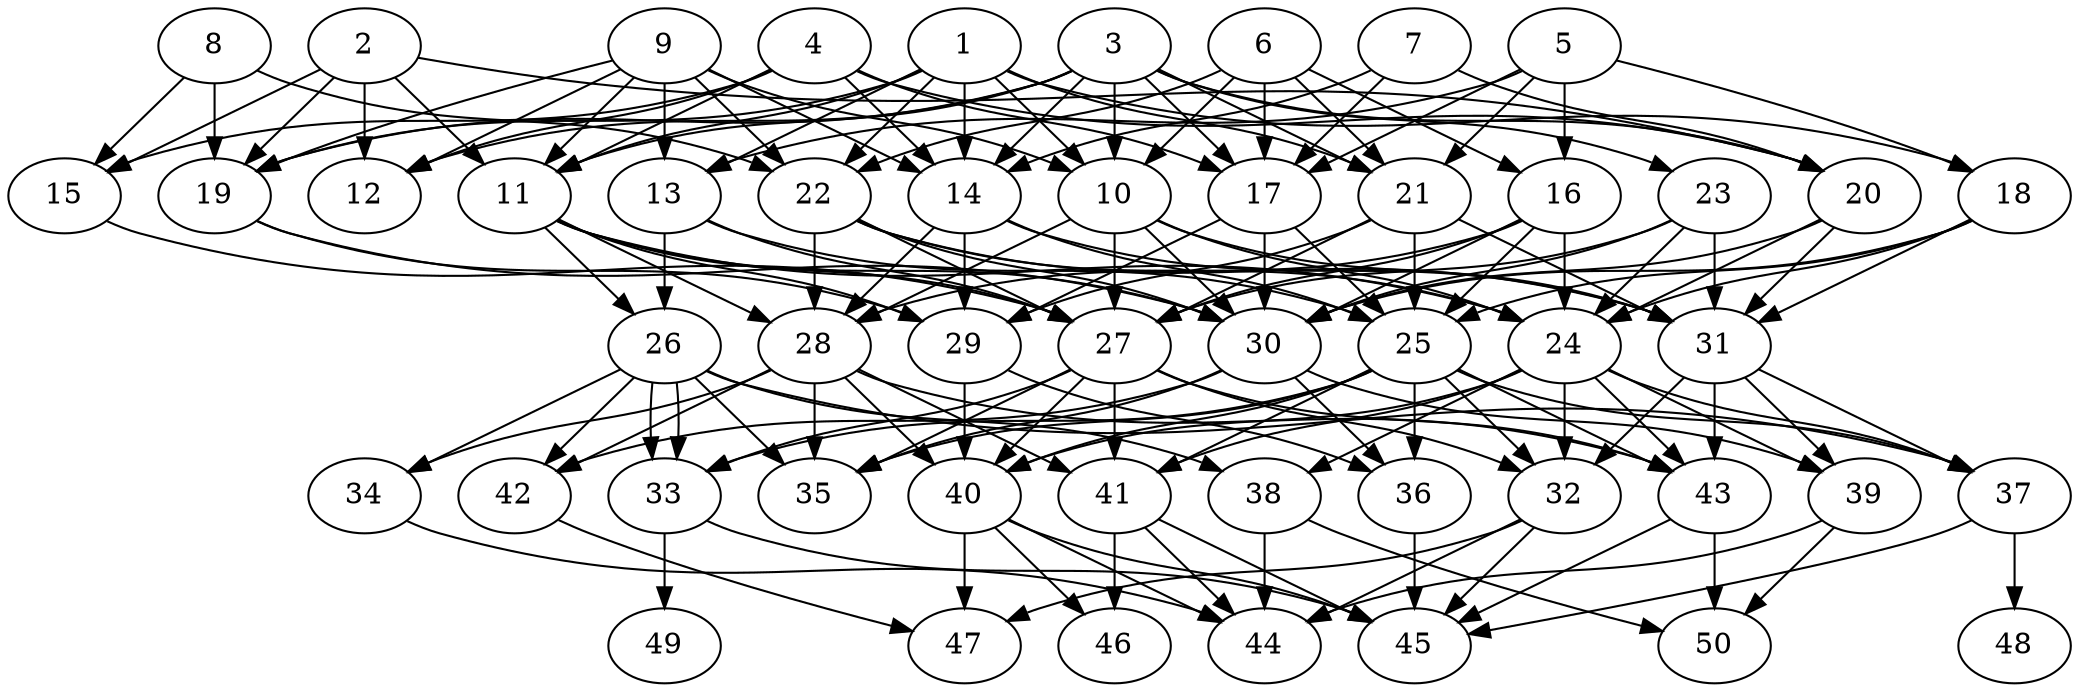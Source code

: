 // DAG automatically generated by daggen at Tue Aug  6 16:32:29 2019
// ./daggen --dot -n 50 --ccr 0.3 --fat 0.6 --regular 0.5 --density 0.6 --mindata 5242880 --maxdata 52428800 
digraph G {
  1 [size="148370773", alpha="0.19", expect_size="44511232"] 
  1 -> 10 [size ="44511232"]
  1 -> 11 [size ="44511232"]
  1 -> 13 [size ="44511232"]
  1 -> 14 [size ="44511232"]
  1 -> 18 [size ="44511232"]
  1 -> 19 [size ="44511232"]
  1 -> 21 [size ="44511232"]
  1 -> 22 [size ="44511232"]
  2 [size="83200000", alpha="0.16", expect_size="24960000"] 
  2 -> 11 [size ="24960000"]
  2 -> 12 [size ="24960000"]
  2 -> 15 [size ="24960000"]
  2 -> 19 [size ="24960000"]
  2 -> 20 [size ="24960000"]
  3 [size="27293013", alpha="0.10", expect_size="8187904"] 
  3 -> 10 [size ="8187904"]
  3 -> 11 [size ="8187904"]
  3 -> 12 [size ="8187904"]
  3 -> 14 [size ="8187904"]
  3 -> 17 [size ="8187904"]
  3 -> 19 [size ="8187904"]
  3 -> 20 [size ="8187904"]
  3 -> 21 [size ="8187904"]
  3 -> 23 [size ="8187904"]
  4 [size="146452480", alpha="0.18", expect_size="43935744"] 
  4 -> 11 [size ="43935744"]
  4 -> 12 [size ="43935744"]
  4 -> 14 [size ="43935744"]
  4 -> 15 [size ="43935744"]
  4 -> 17 [size ="43935744"]
  4 -> 20 [size ="43935744"]
  5 [size="118155947", alpha="0.05", expect_size="35446784"] 
  5 -> 13 [size ="35446784"]
  5 -> 16 [size ="35446784"]
  5 -> 17 [size ="35446784"]
  5 -> 18 [size ="35446784"]
  5 -> 21 [size ="35446784"]
  6 [size="35642027", alpha="0.10", expect_size="10692608"] 
  6 -> 10 [size ="10692608"]
  6 -> 16 [size ="10692608"]
  6 -> 17 [size ="10692608"]
  6 -> 21 [size ="10692608"]
  6 -> 22 [size ="10692608"]
  7 [size="101618347", alpha="0.13", expect_size="30485504"] 
  7 -> 14 [size ="30485504"]
  7 -> 17 [size ="30485504"]
  7 -> 20 [size ="30485504"]
  8 [size="36860587", alpha="0.10", expect_size="11058176"] 
  8 -> 15 [size ="11058176"]
  8 -> 19 [size ="11058176"]
  8 -> 22 [size ="11058176"]
  9 [size="104881493", alpha="0.20", expect_size="31464448"] 
  9 -> 10 [size ="31464448"]
  9 -> 11 [size ="31464448"]
  9 -> 12 [size ="31464448"]
  9 -> 13 [size ="31464448"]
  9 -> 14 [size ="31464448"]
  9 -> 19 [size ="31464448"]
  9 -> 22 [size ="31464448"]
  10 [size="97054720", alpha="0.14", expect_size="29116416"] 
  10 -> 24 [size ="29116416"]
  10 -> 27 [size ="29116416"]
  10 -> 28 [size ="29116416"]
  10 -> 30 [size ="29116416"]
  10 -> 31 [size ="29116416"]
  11 [size="19104427", alpha="0.16", expect_size="5731328"] 
  11 -> 24 [size ="5731328"]
  11 -> 26 [size ="5731328"]
  11 -> 27 [size ="5731328"]
  11 -> 28 [size ="5731328"]
  11 -> 29 [size ="5731328"]
  11 -> 30 [size ="5731328"]
  12 [size="169663147", alpha="0.17", expect_size="50898944"] 
  13 [size="139509760", alpha="0.08", expect_size="41852928"] 
  13 -> 25 [size ="41852928"]
  13 -> 26 [size ="41852928"]
  13 -> 27 [size ="41852928"]
  14 [size="61672107", alpha="0.07", expect_size="18501632"] 
  14 -> 25 [size ="18501632"]
  14 -> 28 [size ="18501632"]
  14 -> 29 [size ="18501632"]
  14 -> 31 [size ="18501632"]
  15 [size="44141227", alpha="0.09", expect_size="13242368"] 
  15 -> 27 [size ="13242368"]
  16 [size="86002347", alpha="0.09", expect_size="25800704"] 
  16 -> 24 [size ="25800704"]
  16 -> 25 [size ="25800704"]
  16 -> 27 [size ="25800704"]
  16 -> 28 [size ="25800704"]
  16 -> 30 [size ="25800704"]
  17 [size="163840000", alpha="0.10", expect_size="49152000"] 
  17 -> 25 [size ="49152000"]
  17 -> 29 [size ="49152000"]
  17 -> 30 [size ="49152000"]
  18 [size="106161493", alpha="0.00", expect_size="31848448"] 
  18 -> 24 [size ="31848448"]
  18 -> 25 [size ="31848448"]
  18 -> 30 [size ="31848448"]
  18 -> 31 [size ="31848448"]
  19 [size="27415893", alpha="0.05", expect_size="8224768"] 
  19 -> 29 [size ="8224768"]
  19 -> 30 [size ="8224768"]
  20 [size="26463573", alpha="0.15", expect_size="7939072"] 
  20 -> 24 [size ="7939072"]
  20 -> 30 [size ="7939072"]
  20 -> 31 [size ="7939072"]
  21 [size="137577813", alpha="0.03", expect_size="41273344"] 
  21 -> 25 [size ="41273344"]
  21 -> 27 [size ="41273344"]
  21 -> 29 [size ="41273344"]
  21 -> 31 [size ="41273344"]
  22 [size="108796587", alpha="0.19", expect_size="32638976"] 
  22 -> 24 [size ="32638976"]
  22 -> 27 [size ="32638976"]
  22 -> 28 [size ="32638976"]
  22 -> 30 [size ="32638976"]
  22 -> 31 [size ="32638976"]
  23 [size="87941120", alpha="0.16", expect_size="26382336"] 
  23 -> 24 [size ="26382336"]
  23 -> 27 [size ="26382336"]
  23 -> 30 [size ="26382336"]
  23 -> 31 [size ="26382336"]
  24 [size="148439040", alpha="0.09", expect_size="44531712"] 
  24 -> 32 [size ="44531712"]
  24 -> 37 [size ="44531712"]
  24 -> 38 [size ="44531712"]
  24 -> 39 [size ="44531712"]
  24 -> 40 [size ="44531712"]
  24 -> 41 [size ="44531712"]
  24 -> 43 [size ="44531712"]
  25 [size="49902933", alpha="0.15", expect_size="14970880"] 
  25 -> 32 [size ="14970880"]
  25 -> 33 [size ="14970880"]
  25 -> 35 [size ="14970880"]
  25 -> 36 [size ="14970880"]
  25 -> 37 [size ="14970880"]
  25 -> 40 [size ="14970880"]
  25 -> 41 [size ="14970880"]
  25 -> 43 [size ="14970880"]
  26 [size="117196800", alpha="0.04", expect_size="35159040"] 
  26 -> 33 [size ="35159040"]
  26 -> 33 [size ="35159040"]
  26 -> 34 [size ="35159040"]
  26 -> 35 [size ="35159040"]
  26 -> 37 [size ="35159040"]
  26 -> 38 [size ="35159040"]
  26 -> 42 [size ="35159040"]
  27 [size="28289707", alpha="0.03", expect_size="8486912"] 
  27 -> 32 [size ="8486912"]
  27 -> 33 [size ="8486912"]
  27 -> 35 [size ="8486912"]
  27 -> 40 [size ="8486912"]
  27 -> 41 [size ="8486912"]
  27 -> 43 [size ="8486912"]
  28 [size="105181867", alpha="0.05", expect_size="31554560"] 
  28 -> 34 [size ="31554560"]
  28 -> 35 [size ="31554560"]
  28 -> 40 [size ="31554560"]
  28 -> 41 [size ="31554560"]
  28 -> 42 [size ="31554560"]
  28 -> 43 [size ="31554560"]
  29 [size="108407467", alpha="0.18", expect_size="32522240"] 
  29 -> 36 [size ="32522240"]
  29 -> 40 [size ="32522240"]
  30 [size="144981333", alpha="0.01", expect_size="43494400"] 
  30 -> 35 [size ="43494400"]
  30 -> 36 [size ="43494400"]
  30 -> 39 [size ="43494400"]
  30 -> 42 [size ="43494400"]
  31 [size="109260800", alpha="0.04", expect_size="32778240"] 
  31 -> 32 [size ="32778240"]
  31 -> 37 [size ="32778240"]
  31 -> 39 [size ="32778240"]
  31 -> 43 [size ="32778240"]
  32 [size="132143787", alpha="0.07", expect_size="39643136"] 
  32 -> 44 [size ="39643136"]
  32 -> 45 [size ="39643136"]
  32 -> 47 [size ="39643136"]
  33 [size="122071040", alpha="0.05", expect_size="36621312"] 
  33 -> 45 [size ="36621312"]
  33 -> 49 [size ="36621312"]
  34 [size="88859307", alpha="0.08", expect_size="26657792"] 
  34 -> 44 [size ="26657792"]
  35 [size="161491627", alpha="0.15", expect_size="48447488"] 
  36 [size="126078293", alpha="0.11", expect_size="37823488"] 
  36 -> 45 [size ="37823488"]
  37 [size="158068053", alpha="0.06", expect_size="47420416"] 
  37 -> 45 [size ="47420416"]
  37 -> 48 [size ="47420416"]
  38 [size="27033600", alpha="0.11", expect_size="8110080"] 
  38 -> 44 [size ="8110080"]
  38 -> 50 [size ="8110080"]
  39 [size="66938880", alpha="0.18", expect_size="20081664"] 
  39 -> 44 [size ="20081664"]
  39 -> 50 [size ="20081664"]
  40 [size="50606080", alpha="0.06", expect_size="15181824"] 
  40 -> 44 [size ="15181824"]
  40 -> 45 [size ="15181824"]
  40 -> 46 [size ="15181824"]
  40 -> 47 [size ="15181824"]
  41 [size="57623893", alpha="0.09", expect_size="17287168"] 
  41 -> 44 [size ="17287168"]
  41 -> 45 [size ="17287168"]
  41 -> 46 [size ="17287168"]
  42 [size="89617067", alpha="0.04", expect_size="26885120"] 
  42 -> 47 [size ="26885120"]
  43 [size="141489493", alpha="0.08", expect_size="42446848"] 
  43 -> 45 [size ="42446848"]
  43 -> 50 [size ="42446848"]
  44 [size="20701867", alpha="0.09", expect_size="6210560"] 
  45 [size="86022827", alpha="0.14", expect_size="25806848"] 
  46 [size="49547947", alpha="0.11", expect_size="14864384"] 
  47 [size="137093120", alpha="0.10", expect_size="41127936"] 
  48 [size="23166293", alpha="0.20", expect_size="6949888"] 
  49 [size="111028907", alpha="0.01", expect_size="33308672"] 
  50 [size="96047787", alpha="0.19", expect_size="28814336"] 
}
